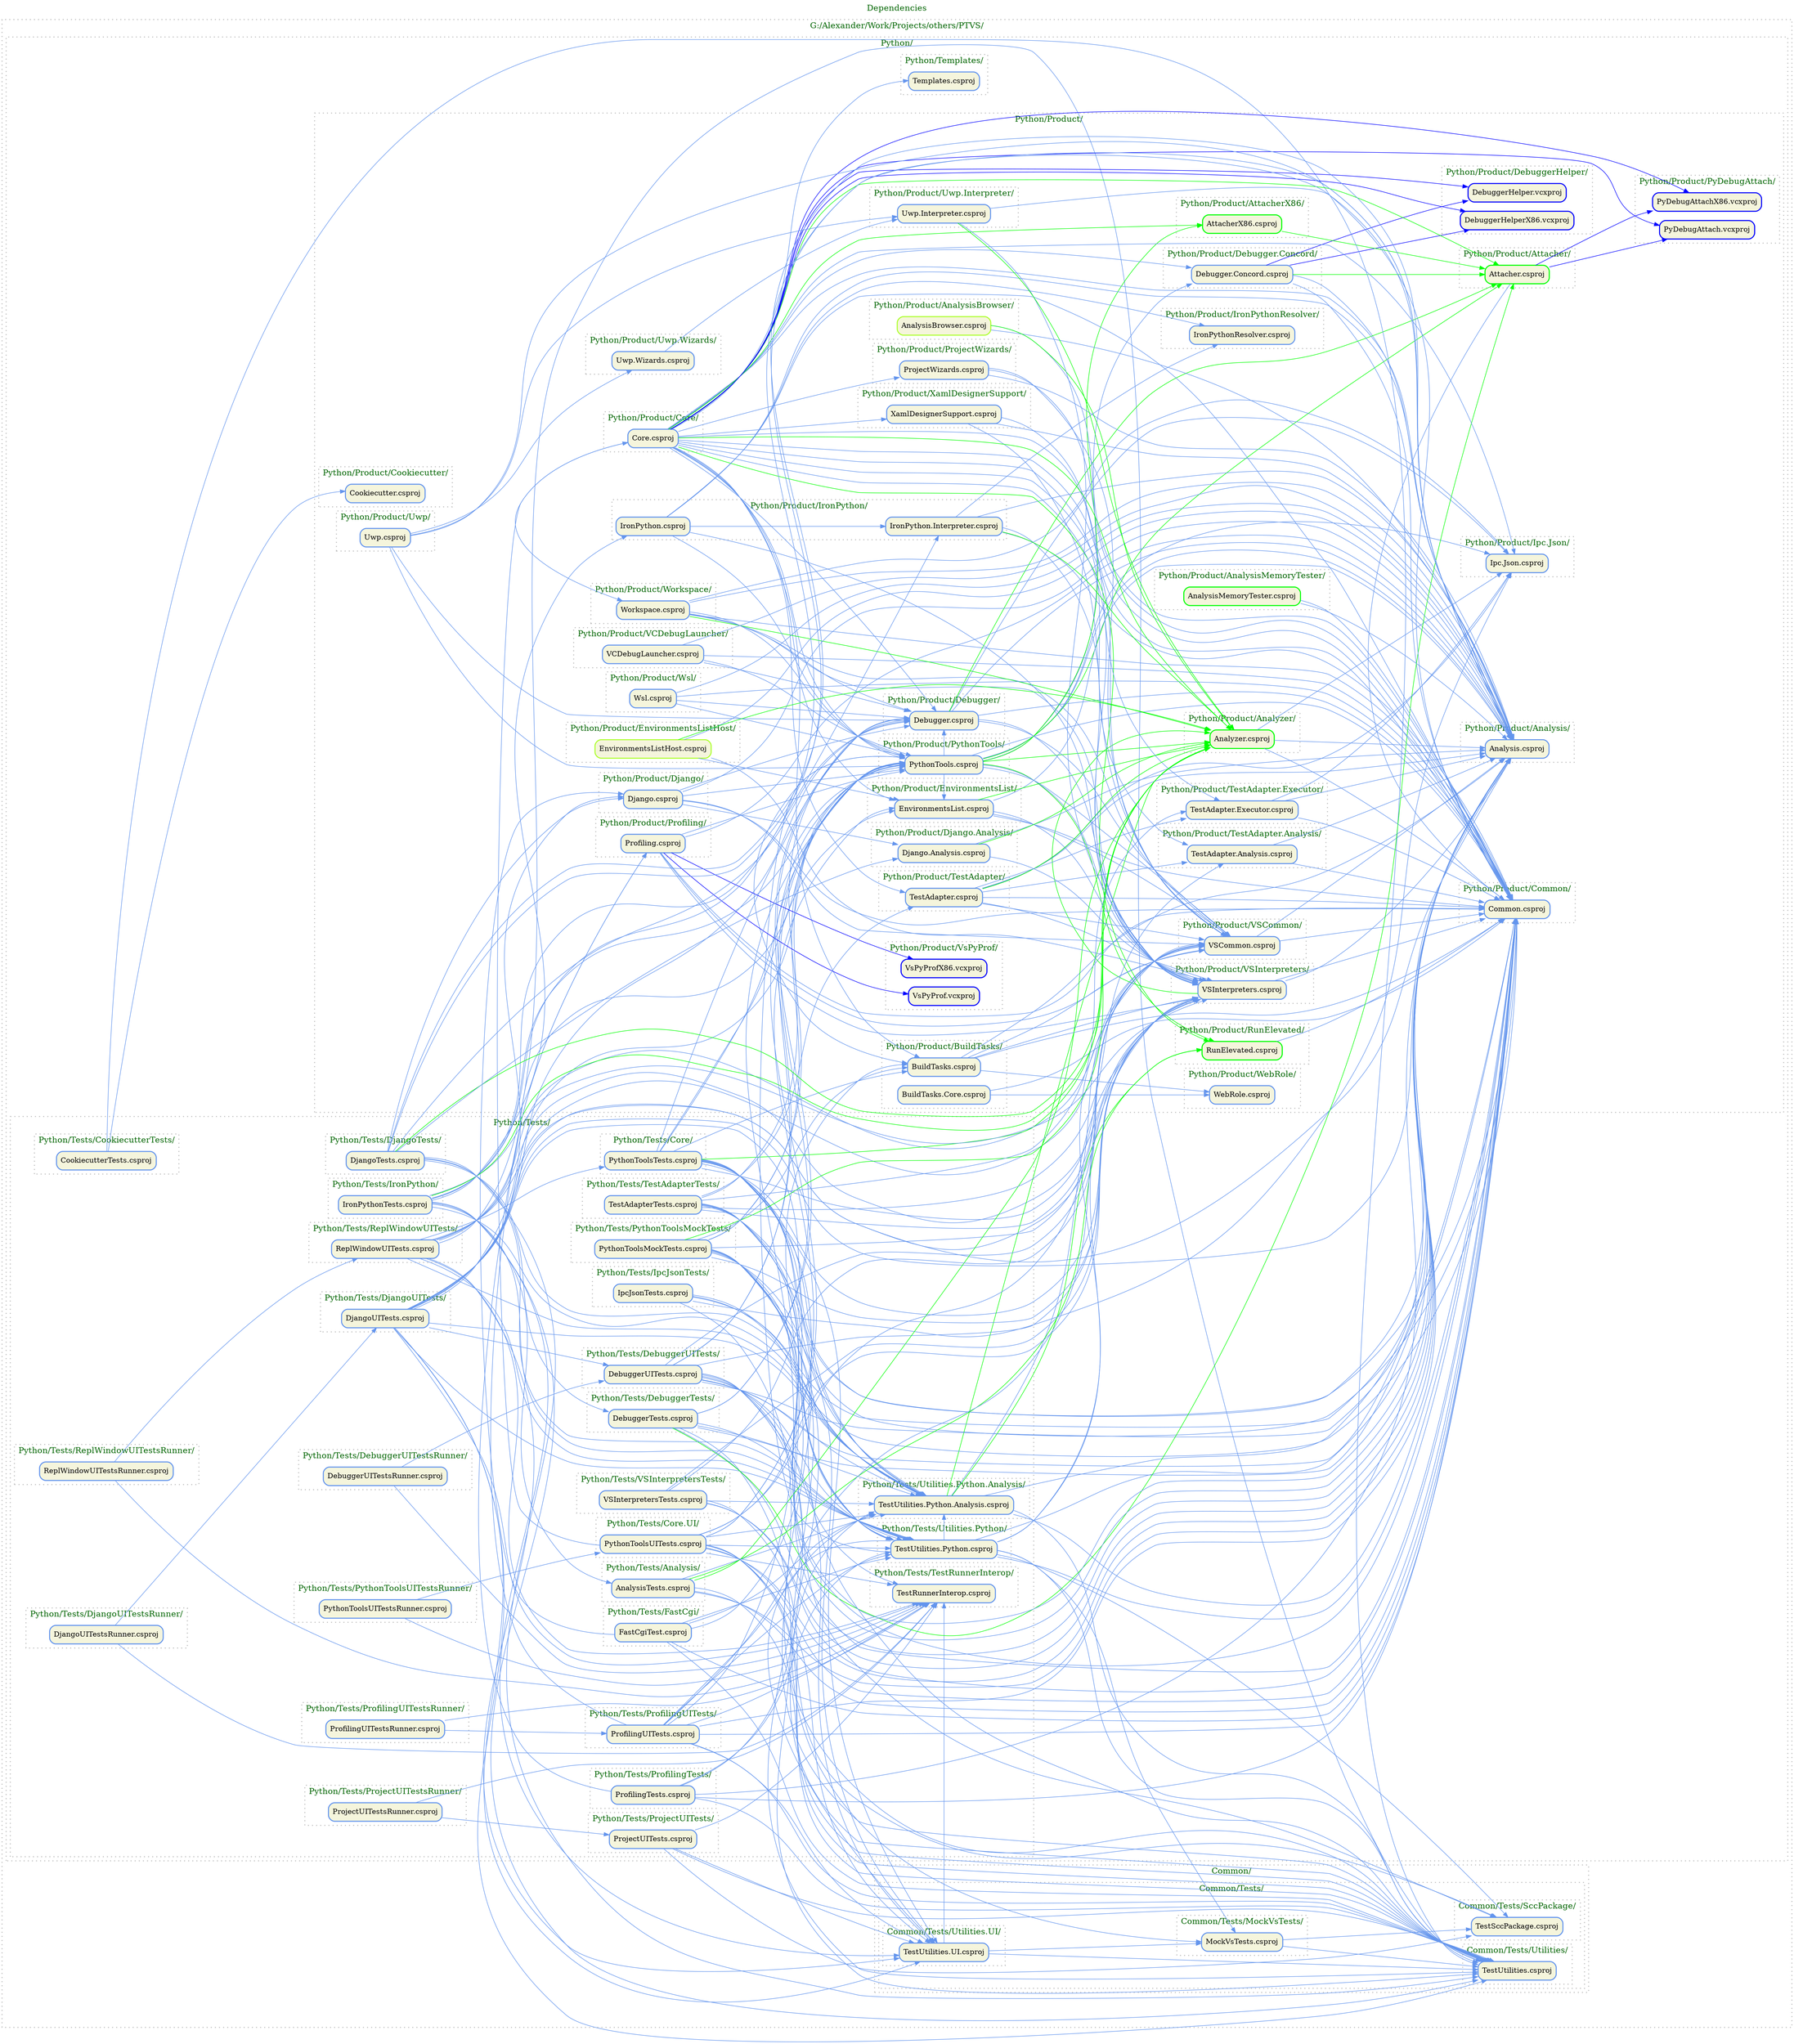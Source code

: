 // Dependencies for projects
digraph Dependencies {
	color=grey fontcolor=darkgreen fontsize=16 labelloc=t rankdir=LR style="dotted, bold"
	node [color=brown fillcolor=beige penwidth=2 shape=box style="filled, rounded"]
	edge [color=brown]
	label=Dependencies
	node1 -> node30 [color=cornflowerblue tooltip="RunElevated.csproj -> Common.csproj"]
	node2 -> node53 [color=cornflowerblue tooltip="ReplWindowUITests.csproj -> TestRunnerInterop.csproj"]
	node2 -> node32 [color=cornflowerblue tooltip="ReplWindowUITests.csproj -> VSInterpreters.csproj"]
	node2 -> node34 [color=cornflowerblue tooltip="ReplWindowUITests.csproj -> TestUtilities.UI.csproj"]
	node2 -> node3 [color=cornflowerblue tooltip="ReplWindowUITests.csproj -> PythonTools.csproj"]
	node2 -> node38 [color=cornflowerblue tooltip="ReplWindowUITests.csproj -> TestUtilities.csproj"]
	node2 -> node66 [color=cornflowerblue tooltip="ReplWindowUITests.csproj -> Analysis.csproj"]
	node2 -> node14 [color=cornflowerblue tooltip="ReplWindowUITests.csproj -> PythonToolsTests.csproj"]
	node2 -> node44 [color=cornflowerblue tooltip="ReplWindowUITests.csproj -> TestUtilities.Python.csproj"]
	node2 -> node72 [color=cornflowerblue tooltip="ReplWindowUITests.csproj -> VSCommon.csproj"]
	node2 -> node73 [color=cornflowerblue tooltip="ReplWindowUITests.csproj -> TestUtilities.Python.Analysis.csproj"]
	node3 -> node55 [color=cornflowerblue tooltip="PythonTools.csproj -> EnvironmentsList.csproj"]
	node3 -> node56 [color=cornflowerblue tooltip="PythonTools.csproj -> Ipc.Json.csproj"]
	node3 -> node30 [color=cornflowerblue tooltip="PythonTools.csproj -> Common.csproj"]
	node3 -> node1 [color=green tooltip="PythonTools.csproj -> RunElevated.csproj"]
	node3 -> node32 [color=cornflowerblue tooltip="PythonTools.csproj -> VSInterpreters.csproj"]
	node3 -> node65 [color=cornflowerblue tooltip="PythonTools.csproj -> Debugger.Concord.csproj"]
	node3 -> node66 [color=cornflowerblue tooltip="PythonTools.csproj -> Analysis.csproj"]
	node3 -> node67 [color=green tooltip="PythonTools.csproj -> Analyzer.csproj"]
	node3 -> node11 [color=cornflowerblue tooltip="PythonTools.csproj -> BuildTasks.csproj"]
	node3 -> node70 [color=cornflowerblue tooltip="PythonTools.csproj -> Debugger.csproj"]
	node3 -> node46 [color=green tooltip="PythonTools.csproj -> AttacherX86.csproj"]
	node3 -> node72 [color=cornflowerblue tooltip="PythonTools.csproj -> VSCommon.csproj"]
	node3 -> node75 [color=green tooltip="PythonTools.csproj -> Attacher.csproj"]
	node4 -> node66 [color=cornflowerblue tooltip="TestAdapter.Executor.csproj -> Analysis.csproj"]
	node4 -> node30 [color=cornflowerblue tooltip="TestAdapter.Executor.csproj -> Common.csproj"]
	node4 -> node56 [color=cornflowerblue tooltip="TestAdapter.Executor.csproj -> Ipc.Json.csproj"]
	node5 -> node45 [color=cornflowerblue tooltip="BuildTasks.Core.csproj -> WebRole.csproj"]
	node5 -> node30 [color=cornflowerblue tooltip="BuildTasks.Core.csproj -> Common.csproj"]
	node6 -> node66 [color=cornflowerblue tooltip="XamlDesignerSupport.csproj -> Analysis.csproj"]
	node6 -> node30 [color=cornflowerblue tooltip="XamlDesignerSupport.csproj -> Common.csproj"]
	node6 -> node72 [color=cornflowerblue tooltip="XamlDesignerSupport.csproj -> VSCommon.csproj"]
	node7 -> node51 [color=cornflowerblue tooltip="CookiecutterTests.csproj -> Cookiecutter.csproj"]
	node7 -> node38 [color=cornflowerblue tooltip="CookiecutterTests.csproj -> TestUtilities.csproj"]
	node8 -> node66 [color=cornflowerblue tooltip="ProjectWizards.csproj -> Analysis.csproj"]
	node8 -> node30 [color=cornflowerblue tooltip="ProjectWizards.csproj -> Common.csproj"]
	node8 -> node72 [color=cornflowerblue tooltip="ProjectWizards.csproj -> VSCommon.csproj"]
	node9 -> node56 [color=cornflowerblue tooltip="IpcJsonTests.csproj -> Ipc.Json.csproj"]
	node9 -> node30 [color=cornflowerblue tooltip="IpcJsonTests.csproj -> Common.csproj"]
	node9 -> node38 [color=cornflowerblue tooltip="IpcJsonTests.csproj -> TestUtilities.csproj"]
	node9 -> node66 [color=cornflowerblue tooltip="IpcJsonTests.csproj -> Analysis.csproj"]
	node9 -> node73 [color=cornflowerblue tooltip="IpcJsonTests.csproj -> TestUtilities.Python.Analysis.csproj"]
	node10 -> node70 [color=cornflowerblue tooltip="VCDebugLauncher.csproj -> Debugger.csproj"]
	node10 -> node66 [color=cornflowerblue tooltip="VCDebugLauncher.csproj -> Analysis.csproj"]
	node10 -> node30 [color=cornflowerblue tooltip="VCDebugLauncher.csproj -> Common.csproj"]
	node10 -> node3 [color=cornflowerblue tooltip="VCDebugLauncher.csproj -> PythonTools.csproj"]
	node11 -> node30 [color=cornflowerblue tooltip="BuildTasks.csproj -> Common.csproj"]
	node11 -> node32 [color=cornflowerblue tooltip="BuildTasks.csproj -> VSInterpreters.csproj"]
	node11 -> node66 [color=cornflowerblue tooltip="BuildTasks.csproj -> Analysis.csproj"]
	node11 -> node45 [color=cornflowerblue tooltip="BuildTasks.csproj -> WebRole.csproj"]
	node11 -> node72 [color=cornflowerblue tooltip="BuildTasks.csproj -> VSCommon.csproj"]
	node12 -> node62 [color=cornflowerblue tooltip="DjangoUITestsRunner.csproj -> DjangoUITests.csproj"]
	node12 -> node53 [color=cornflowerblue tooltip="DjangoUITestsRunner.csproj -> TestRunnerInterop.csproj"]
	node13 -> node30 [color=cornflowerblue tooltip="DebuggerUITests.csproj -> Common.csproj"]
	node13 -> node53 [color=cornflowerblue tooltip="DebuggerUITests.csproj -> TestRunnerInterop.csproj"]
	node13 -> node32 [color=cornflowerblue tooltip="DebuggerUITests.csproj -> VSInterpreters.csproj"]
	node13 -> node34 [color=cornflowerblue tooltip="DebuggerUITests.csproj -> TestUtilities.UI.csproj"]
	node13 -> node44 [color=cornflowerblue tooltip="DebuggerUITests.csproj -> TestUtilities.Python.csproj"]
	node13 -> node3 [color=cornflowerblue tooltip="DebuggerUITests.csproj -> PythonTools.csproj"]
	node13 -> node38 [color=cornflowerblue tooltip="DebuggerUITests.csproj -> TestUtilities.csproj"]
	node13 -> node66 [color=cornflowerblue tooltip="DebuggerUITests.csproj -> Analysis.csproj"]
	node13 -> node73 [color=cornflowerblue tooltip="DebuggerUITests.csproj -> TestUtilities.Python.Analysis.csproj"]
	node13 -> node70 [color=cornflowerblue tooltip="DebuggerUITests.csproj -> Debugger.csproj"]
	node13 -> node72 [color=cornflowerblue tooltip="DebuggerUITests.csproj -> VSCommon.csproj"]
	node13 -> node16 [color=cornflowerblue tooltip="DebuggerUITests.csproj -> TestSccPackage.csproj"]
	node14 -> node30 [color=cornflowerblue tooltip="PythonToolsTests.csproj -> Common.csproj"]
	node14 -> node55 [color=cornflowerblue tooltip="PythonToolsTests.csproj -> EnvironmentsList.csproj"]
	node14 -> node32 [color=cornflowerblue tooltip="PythonToolsTests.csproj -> VSInterpreters.csproj"]
	node14 -> node34 [color=cornflowerblue tooltip="PythonToolsTests.csproj -> TestUtilities.UI.csproj"]
	node14 -> node44 [color=cornflowerblue tooltip="PythonToolsTests.csproj -> TestUtilities.Python.csproj"]
	node14 -> node3 [color=cornflowerblue tooltip="PythonToolsTests.csproj -> PythonTools.csproj"]
	node14 -> node38 [color=cornflowerblue tooltip="PythonToolsTests.csproj -> TestUtilities.csproj"]
	node14 -> node66 [color=cornflowerblue tooltip="PythonToolsTests.csproj -> Analysis.csproj"]
	node14 -> node67 [color=green tooltip="PythonToolsTests.csproj -> Analyzer.csproj"]
	node14 -> node11 [color=cornflowerblue tooltip="PythonToolsTests.csproj -> BuildTasks.csproj"]
	node14 -> node70 [color=cornflowerblue tooltip="PythonToolsTests.csproj -> Debugger.csproj"]
	node14 -> node72 [color=cornflowerblue tooltip="PythonToolsTests.csproj -> VSCommon.csproj"]
	node14 -> node73 [color=cornflowerblue tooltip="PythonToolsTests.csproj -> TestUtilities.Python.Analysis.csproj"]
	node15 -> node53 [color=cornflowerblue tooltip="ProjectUITestsRunner.csproj -> TestRunnerInterop.csproj"]
	node15 -> node39 [color=cornflowerblue tooltip="ProjectUITestsRunner.csproj -> ProjectUITests.csproj"]
	node17 -> node30 [color=cornflowerblue tooltip="DebuggerTests.csproj -> Common.csproj"]
	node17 -> node44 [color=cornflowerblue tooltip="DebuggerTests.csproj -> TestUtilities.Python.csproj"]
	node17 -> node3 [color=cornflowerblue tooltip="DebuggerTests.csproj -> PythonTools.csproj"]
	node17 -> node38 [color=cornflowerblue tooltip="DebuggerTests.csproj -> TestUtilities.csproj"]
	node17 -> node66 [color=cornflowerblue tooltip="DebuggerTests.csproj -> Analysis.csproj"]
	node17 -> node70 [color=cornflowerblue tooltip="DebuggerTests.csproj -> Debugger.csproj"]
	node17 -> node73 [color=cornflowerblue tooltip="DebuggerTests.csproj -> TestUtilities.Python.Analysis.csproj"]
	node17 -> node75 [color=green tooltip="DebuggerTests.csproj -> Attacher.csproj"]
	node18 -> node66 [color=cornflowerblue tooltip="Django.Analysis.csproj -> Analysis.csproj"]
	node18 -> node67 [color=green tooltip="Django.Analysis.csproj -> Analyzer.csproj"]
	node18 -> node32 [color=cornflowerblue tooltip="Django.Analysis.csproj -> VSInterpreters.csproj"]
	node19 -> node30 [color=cornflowerblue tooltip="PythonToolsMockTests.csproj -> Common.csproj"]
	node19 -> node32 [color=cornflowerblue tooltip="PythonToolsMockTests.csproj -> VSInterpreters.csproj"]
	node19 -> node34 [color=cornflowerblue tooltip="PythonToolsMockTests.csproj -> TestUtilities.UI.csproj"]
	node19 -> node44 [color=cornflowerblue tooltip="PythonToolsMockTests.csproj -> TestUtilities.Python.csproj"]
	node19 -> node3 [color=cornflowerblue tooltip="PythonToolsMockTests.csproj -> PythonTools.csproj"]
	node19 -> node38 [color=cornflowerblue tooltip="PythonToolsMockTests.csproj -> TestUtilities.csproj"]
	node19 -> node66 [color=cornflowerblue tooltip="PythonToolsMockTests.csproj -> Analysis.csproj"]
	node19 -> node67 [color=green tooltip="PythonToolsMockTests.csproj -> Analyzer.csproj"]
	node19 -> node11 [color=cornflowerblue tooltip="PythonToolsMockTests.csproj -> BuildTasks.csproj"]
	node19 -> node69 [color=cornflowerblue tooltip="PythonToolsMockTests.csproj -> MockVsTests.csproj"]
	node19 -> node70 [color=cornflowerblue tooltip="PythonToolsMockTests.csproj -> Debugger.csproj"]
	node19 -> node72 [color=cornflowerblue tooltip="PythonToolsMockTests.csproj -> VSCommon.csproj"]
	node19 -> node73 [color=cornflowerblue tooltip="PythonToolsMockTests.csproj -> TestUtilities.Python.Analysis.csproj"]
	node72 -> node66 [color=cornflowerblue tooltip="VSCommon.csproj -> Analysis.csproj"]
	node72 -> node30 [color=cornflowerblue tooltip="VSCommon.csproj -> Common.csproj"]
	node20 -> node66 [color=cornflowerblue tooltip="AnalysisBrowser.csproj -> Analysis.csproj"]
	node20 -> node30 [color=cornflowerblue tooltip="AnalysisBrowser.csproj -> Common.csproj"]
	node20 -> node67 [color=green tooltip="AnalysisBrowser.csproj -> Analyzer.csproj"]
	node21 -> node1 [color=green tooltip="Core.csproj -> RunElevated.csproj"]
	node21 -> node3 [color=cornflowerblue tooltip="Core.csproj -> PythonTools.csproj"]
	node21 -> node4 [color=cornflowerblue tooltip="Core.csproj -> TestAdapter.Executor.csproj"]
	node21 -> node6 [color=cornflowerblue tooltip="Core.csproj -> XamlDesignerSupport.csproj"]
	node21 -> node8 [color=cornflowerblue tooltip="Core.csproj -> ProjectWizards.csproj"]
	node21 -> node11 [color=cornflowerblue tooltip="Core.csproj -> BuildTasks.csproj"]
	node21 -> node23 [color=blue tooltip="Core.csproj -> PyDebugAttach.vcxproj"]
	node21 -> node30 [color=cornflowerblue tooltip="Core.csproj -> Common.csproj"]
	node21 -> node33 [color=blue tooltip="Core.csproj -> DebuggerHelper.vcxproj"]
	node21 -> node32 [color=cornflowerblue tooltip="Core.csproj -> VSInterpreters.csproj"]
	node21 -> node35 [color=cornflowerblue tooltip="Core.csproj -> TestAdapter.Analysis.csproj"]
	node21 -> node36 [color=blue tooltip="Core.csproj -> PyDebugAttachX86.vcxproj"]
	node21 -> node43 [color=cornflowerblue tooltip="Core.csproj -> TestAdapter.csproj"]
	node21 -> node46 [color=green tooltip="Core.csproj -> AttacherX86.csproj"]
	node21 -> node55 [color=cornflowerblue tooltip="Core.csproj -> EnvironmentsList.csproj"]
	node21 -> node56 [color=cornflowerblue tooltip="Core.csproj -> Ipc.Json.csproj"]
	node21 -> node57 [color=cornflowerblue tooltip="Core.csproj -> Workspace.csproj"]
	node21 -> node64 [color=cornflowerblue tooltip="Core.csproj -> Templates.csproj"]
	node21 -> node65 [color=cornflowerblue tooltip="Core.csproj -> Debugger.Concord.csproj"]
	node21 -> node66 [color=cornflowerblue tooltip="Core.csproj -> Analysis.csproj"]
	node21 -> node67 [color=green tooltip="Core.csproj -> Analyzer.csproj"]
	node21 -> node70 [color=cornflowerblue tooltip="Core.csproj -> Debugger.csproj"]
	node21 -> node71 [color=blue tooltip="Core.csproj -> DebuggerHelperX86.vcxproj"]
	node21 -> node72 [color=cornflowerblue tooltip="Core.csproj -> VSCommon.csproj"]
	node21 -> node75 [color=green tooltip="Core.csproj -> Attacher.csproj"]
	node22 -> node30 [color=cornflowerblue tooltip="ProfilingTests.csproj -> Common.csproj"]
	node22 -> node38 [color=cornflowerblue tooltip="ProfilingTests.csproj -> TestUtilities.csproj"]
	node22 -> node66 [color=cornflowerblue tooltip="ProfilingTests.csproj -> Analysis.csproj"]
	node22 -> node27 [color=cornflowerblue tooltip="ProfilingTests.csproj -> Profiling.csproj"]
	node22 -> node44 [color=cornflowerblue tooltip="ProfilingTests.csproj -> TestUtilities.Python.csproj"]
	node22 -> node73 [color=cornflowerblue tooltip="ProfilingTests.csproj -> TestUtilities.Python.Analysis.csproj"]
	node25 -> node52 [color=cornflowerblue tooltip="FastCgiTest.csproj -> Django.csproj"]
	node25 -> node30 [color=cornflowerblue tooltip="FastCgiTest.csproj -> Common.csproj"]
	node25 -> node38 [color=cornflowerblue tooltip="FastCgiTest.csproj -> TestUtilities.csproj"]
	node25 -> node11 [color=cornflowerblue tooltip="FastCgiTest.csproj -> BuildTasks.csproj"]
	node25 -> node44 [color=cornflowerblue tooltip="FastCgiTest.csproj -> TestUtilities.Python.csproj"]
	node25 -> node73 [color=cornflowerblue tooltip="FastCgiTest.csproj -> TestUtilities.Python.Analysis.csproj"]
	node26 -> node30 [color=cornflowerblue tooltip="IronPython.Interpreter.csproj -> Common.csproj"]
	node26 -> node32 [color=cornflowerblue tooltip="IronPython.Interpreter.csproj -> VSInterpreters.csproj"]
	node26 -> node66 [color=cornflowerblue tooltip="IronPython.Interpreter.csproj -> Analysis.csproj"]
	node26 -> node67 [color=green tooltip="IronPython.Interpreter.csproj -> Analyzer.csproj"]
	node26 -> node48 [color=cornflowerblue tooltip="IronPython.Interpreter.csproj -> IronPythonResolver.csproj"]
	node27 -> node30 [color=cornflowerblue tooltip="Profiling.csproj -> Common.csproj"]
	node27 -> node32 [color=cornflowerblue tooltip="Profiling.csproj -> VSInterpreters.csproj"]
	node27 -> node24 [color=blue tooltip="Profiling.csproj -> VsPyProfX86.vcxproj"]
	node27 -> node3 [color=cornflowerblue tooltip="Profiling.csproj -> PythonTools.csproj"]
	node27 -> node66 [color=cornflowerblue tooltip="Profiling.csproj -> Analysis.csproj"]
	node27 -> node72 [color=cornflowerblue tooltip="Profiling.csproj -> VSCommon.csproj"]
	node27 -> node49 [color=blue tooltip="Profiling.csproj -> VsPyProf.vcxproj"]
	node28 -> node70 [color=cornflowerblue tooltip="Wsl.csproj -> Debugger.csproj"]
	node28 -> node66 [color=cornflowerblue tooltip="Wsl.csproj -> Analysis.csproj"]
	node28 -> node30 [color=cornflowerblue tooltip="Wsl.csproj -> Common.csproj"]
	node28 -> node3 [color=cornflowerblue tooltip="Wsl.csproj -> PythonTools.csproj"]
	node29 -> node32 [color=cornflowerblue tooltip="IronPythonTests.csproj -> VSInterpreters.csproj"]
	node29 -> node60 [color=cornflowerblue tooltip="IronPythonTests.csproj -> AnalysisTests.csproj"]
	node29 -> node61 [color=cornflowerblue tooltip="IronPythonTests.csproj -> IronPython.csproj"]
	node29 -> node34 [color=cornflowerblue tooltip="IronPythonTests.csproj -> TestUtilities.UI.csproj"]
	node29 -> node3 [color=cornflowerblue tooltip="IronPythonTests.csproj -> PythonTools.csproj"]
	node29 -> node38 [color=cornflowerblue tooltip="IronPythonTests.csproj -> TestUtilities.csproj"]
	node29 -> node66 [color=cornflowerblue tooltip="IronPythonTests.csproj -> Analysis.csproj"]
	node29 -> node67 [color=green tooltip="IronPythonTests.csproj -> Analyzer.csproj"]
	node29 -> node26 [color=cornflowerblue tooltip="IronPythonTests.csproj -> IronPython.Interpreter.csproj"]
	node29 -> node44 [color=cornflowerblue tooltip="IronPythonTests.csproj -> TestUtilities.Python.csproj"]
	node29 -> node73 [color=cornflowerblue tooltip="IronPythonTests.csproj -> TestUtilities.Python.Analysis.csproj"]
	node31 -> node37 [color=cornflowerblue tooltip="Uwp.csproj -> Uwp.Interpreter.csproj"]
	node31 -> node3 [color=cornflowerblue tooltip="Uwp.csproj -> PythonTools.csproj"]
	node31 -> node66 [color=cornflowerblue tooltip="Uwp.csproj -> Analysis.csproj"]
	node31 -> node70 [color=cornflowerblue tooltip="Uwp.csproj -> Debugger.csproj"]
	node31 -> node47 [color=cornflowerblue tooltip="Uwp.csproj -> Uwp.Wizards.csproj"]
	node32 -> node66 [color=cornflowerblue tooltip="VSInterpreters.csproj -> Analysis.csproj"]
	node32 -> node30 [color=cornflowerblue tooltip="VSInterpreters.csproj -> Common.csproj"]
	node32 -> node67 [color=green tooltip="VSInterpreters.csproj -> Analyzer.csproj"]
	node34 -> node53 [color=cornflowerblue tooltip="TestUtilities.UI.csproj -> TestRunnerInterop.csproj"]
	node34 -> node38 [color=cornflowerblue tooltip="TestUtilities.UI.csproj -> TestUtilities.csproj"]
	node34 -> node69 [color=cornflowerblue tooltip="TestUtilities.UI.csproj -> MockVsTests.csproj"]
	node35 -> node66 [color=cornflowerblue tooltip="TestAdapter.Analysis.csproj -> Analysis.csproj"]
	node35 -> node30 [color=cornflowerblue tooltip="TestAdapter.Analysis.csproj -> Common.csproj"]
	node37 -> node66 [color=cornflowerblue tooltip="Uwp.Interpreter.csproj -> Analysis.csproj"]
	node37 -> node67 [color=green tooltip="Uwp.Interpreter.csproj -> Analyzer.csproj"]
	node37 -> node32 [color=cornflowerblue tooltip="Uwp.Interpreter.csproj -> VSInterpreters.csproj"]
	node39 -> node34 [color=cornflowerblue tooltip="ProjectUITests.csproj -> TestUtilities.UI.csproj"]
	node39 -> node53 [color=cornflowerblue tooltip="ProjectUITests.csproj -> TestRunnerInterop.csproj"]
	node39 -> node16 [color=cornflowerblue tooltip="ProjectUITests.csproj -> TestSccPackage.csproj"]
	node39 -> node38 [color=cornflowerblue tooltip="ProjectUITests.csproj -> TestUtilities.csproj"]
	node40 -> node30 [color=cornflowerblue tooltip="TestAdapterTests.csproj -> Common.csproj"]
	node40 -> node35 [color=cornflowerblue tooltip="TestAdapterTests.csproj -> TestAdapter.Analysis.csproj"]
	node40 -> node3 [color=cornflowerblue tooltip="TestAdapterTests.csproj -> PythonTools.csproj"]
	node40 -> node4 [color=cornflowerblue tooltip="TestAdapterTests.csproj -> TestAdapter.Executor.csproj"]
	node40 -> node38 [color=cornflowerblue tooltip="TestAdapterTests.csproj -> TestUtilities.csproj"]
	node40 -> node66 [color=cornflowerblue tooltip="TestAdapterTests.csproj -> Analysis.csproj"]
	node40 -> node43 [color=cornflowerblue tooltip="TestAdapterTests.csproj -> TestAdapter.csproj"]
	node40 -> node44 [color=cornflowerblue tooltip="TestAdapterTests.csproj -> TestUtilities.Python.csproj"]
	node40 -> node72 [color=cornflowerblue tooltip="TestAdapterTests.csproj -> VSCommon.csproj"]
	node40 -> node73 [color=cornflowerblue tooltip="TestAdapterTests.csproj -> TestUtilities.Python.Analysis.csproj"]
	node41 -> node0 [color=cornflowerblue tooltip="ProfilingUITestsRunner.csproj -> ProfilingUITests.csproj"]
	node41 -> node53 [color=cornflowerblue tooltip="ProfilingUITestsRunner.csproj -> TestRunnerInterop.csproj"]
	node42 -> node53 [color=cornflowerblue tooltip="DebuggerUITestsRunner.csproj -> TestRunnerInterop.csproj"]
	node42 -> node13 [color=cornflowerblue tooltip="DebuggerUITestsRunner.csproj -> DebuggerUITests.csproj"]
	node43 -> node30 [color=cornflowerblue tooltip="TestAdapter.csproj -> Common.csproj"]
	node43 -> node56 [color=cornflowerblue tooltip="TestAdapter.csproj -> Ipc.Json.csproj"]
	node43 -> node32 [color=cornflowerblue tooltip="TestAdapter.csproj -> VSInterpreters.csproj"]
	node43 -> node35 [color=cornflowerblue tooltip="TestAdapter.csproj -> TestAdapter.Analysis.csproj"]
	node43 -> node4 [color=cornflowerblue tooltip="TestAdapter.csproj -> TestAdapter.Executor.csproj"]
	node43 -> node66 [color=cornflowerblue tooltip="TestAdapter.csproj -> Analysis.csproj"]
	node43 -> node67 [color=green tooltip="TestAdapter.csproj -> Analyzer.csproj"]
	node43 -> node72 [color=cornflowerblue tooltip="TestAdapter.csproj -> VSCommon.csproj"]
	node44 -> node30 [color=cornflowerblue tooltip="TestUtilities.Python.csproj -> Common.csproj"]
	node44 -> node32 [color=cornflowerblue tooltip="TestUtilities.Python.csproj -> VSInterpreters.csproj"]
	node44 -> node34 [color=cornflowerblue tooltip="TestUtilities.Python.csproj -> TestUtilities.UI.csproj"]
	node44 -> node3 [color=cornflowerblue tooltip="TestUtilities.Python.csproj -> PythonTools.csproj"]
	node44 -> node38 [color=cornflowerblue tooltip="TestUtilities.Python.csproj -> TestUtilities.csproj"]
	node44 -> node66 [color=cornflowerblue tooltip="TestUtilities.Python.csproj -> Analysis.csproj"]
	node44 -> node69 [color=cornflowerblue tooltip="TestUtilities.Python.csproj -> MockVsTests.csproj"]
	node44 -> node73 [color=cornflowerblue tooltip="TestUtilities.Python.csproj -> TestUtilities.Python.Analysis.csproj"]
	node44 -> node72 [color=cornflowerblue tooltip="TestUtilities.Python.csproj -> VSCommon.csproj"]
	node44 -> node16 [color=cornflowerblue tooltip="TestUtilities.Python.csproj -> TestSccPackage.csproj"]
	node46 -> node75 [color=green tooltip="AttacherX86.csproj -> Attacher.csproj"]
	node47 -> node37 [color=cornflowerblue tooltip="Uwp.Wizards.csproj -> Uwp.Interpreter.csproj"]
	node52 -> node18 [color=cornflowerblue tooltip="Django.csproj -> Django.Analysis.csproj"]
	node52 -> node30 [color=cornflowerblue tooltip="Django.csproj -> Common.csproj"]
	node52 -> node3 [color=cornflowerblue tooltip="Django.csproj -> PythonTools.csproj"]
	node52 -> node66 [color=cornflowerblue tooltip="Django.csproj -> Analysis.csproj"]
	node52 -> node70 [color=cornflowerblue tooltip="Django.csproj -> Debugger.csproj"]
	node52 -> node72 [color=cornflowerblue tooltip="Django.csproj -> VSCommon.csproj"]
	node54 -> node30 [color=cornflowerblue tooltip="PythonToolsUITests.csproj -> Common.csproj"]
	node54 -> node53 [color=cornflowerblue tooltip="PythonToolsUITests.csproj -> TestRunnerInterop.csproj"]
	node54 -> node55 [color=cornflowerblue tooltip="PythonToolsUITests.csproj -> EnvironmentsList.csproj"]
	node54 -> node32 [color=cornflowerblue tooltip="PythonToolsUITests.csproj -> VSInterpreters.csproj"]
	node54 -> node21 [color=cornflowerblue tooltip="PythonToolsUITests.csproj -> Core.csproj"]
	node54 -> node34 [color=cornflowerblue tooltip="PythonToolsUITests.csproj -> TestUtilities.UI.csproj"]
	node54 -> node44 [color=cornflowerblue tooltip="PythonToolsUITests.csproj -> TestUtilities.Python.csproj"]
	node54 -> node3 [color=cornflowerblue tooltip="PythonToolsUITests.csproj -> PythonTools.csproj"]
	node54 -> node38 [color=cornflowerblue tooltip="PythonToolsUITests.csproj -> TestUtilities.csproj"]
	node54 -> node66 [color=cornflowerblue tooltip="PythonToolsUITests.csproj -> Analysis.csproj"]
	node54 -> node73 [color=cornflowerblue tooltip="PythonToolsUITests.csproj -> TestUtilities.Python.Analysis.csproj"]
	node54 -> node72 [color=cornflowerblue tooltip="PythonToolsUITests.csproj -> VSCommon.csproj"]
	node54 -> node16 [color=cornflowerblue tooltip="PythonToolsUITests.csproj -> TestSccPackage.csproj"]
	node55 -> node30 [color=cornflowerblue tooltip="EnvironmentsList.csproj -> Common.csproj"]
	node55 -> node32 [color=cornflowerblue tooltip="EnvironmentsList.csproj -> VSInterpreters.csproj"]
	node55 -> node66 [color=cornflowerblue tooltip="EnvironmentsList.csproj -> Analysis.csproj"]
	node55 -> node67 [color=green tooltip="EnvironmentsList.csproj -> Analyzer.csproj"]
	node55 -> node72 [color=cornflowerblue tooltip="EnvironmentsList.csproj -> VSCommon.csproj"]
	node57 -> node30 [color=cornflowerblue tooltip="Workspace.csproj -> Common.csproj"]
	node57 -> node56 [color=cornflowerblue tooltip="Workspace.csproj -> Ipc.Json.csproj"]
	node57 -> node32 [color=cornflowerblue tooltip="Workspace.csproj -> VSInterpreters.csproj"]
	node57 -> node3 [color=cornflowerblue tooltip="Workspace.csproj -> PythonTools.csproj"]
	node57 -> node66 [color=cornflowerblue tooltip="Workspace.csproj -> Analysis.csproj"]
	node57 -> node67 [color=green tooltip="Workspace.csproj -> Analyzer.csproj"]
	node57 -> node70 [color=cornflowerblue tooltip="Workspace.csproj -> Debugger.csproj"]
	node57 -> node72 [color=cornflowerblue tooltip="Workspace.csproj -> VSCommon.csproj"]
	node58 -> node54 [color=cornflowerblue tooltip="PythonToolsUITestsRunner.csproj -> PythonToolsUITests.csproj"]
	node58 -> node53 [color=cornflowerblue tooltip="PythonToolsUITestsRunner.csproj -> TestRunnerInterop.csproj"]
	node59 -> node18 [color=cornflowerblue tooltip="DjangoTests.csproj -> Django.Analysis.csproj"]
	node59 -> node52 [color=cornflowerblue tooltip="DjangoTests.csproj -> Django.csproj"]
	node59 -> node30 [color=cornflowerblue tooltip="DjangoTests.csproj -> Common.csproj"]
	node59 -> node44 [color=cornflowerblue tooltip="DjangoTests.csproj -> TestUtilities.Python.csproj"]
	node59 -> node38 [color=cornflowerblue tooltip="DjangoTests.csproj -> TestUtilities.csproj"]
	node59 -> node66 [color=cornflowerblue tooltip="DjangoTests.csproj -> Analysis.csproj"]
	node59 -> node67 [color=green tooltip="DjangoTests.csproj -> Analyzer.csproj"]
	node59 -> node70 [color=cornflowerblue tooltip="DjangoTests.csproj -> Debugger.csproj"]
	node59 -> node73 [color=cornflowerblue tooltip="DjangoTests.csproj -> TestUtilities.Python.Analysis.csproj"]
	node59 -> node17 [color=cornflowerblue tooltip="DjangoTests.csproj -> DebuggerTests.csproj"]
	node60 -> node30 [color=cornflowerblue tooltip="AnalysisTests.csproj -> Common.csproj"]
	node60 -> node1 [color=green tooltip="AnalysisTests.csproj -> RunElevated.csproj"]
	node60 -> node38 [color=cornflowerblue tooltip="AnalysisTests.csproj -> TestUtilities.csproj"]
	node60 -> node66 [color=cornflowerblue tooltip="AnalysisTests.csproj -> Analysis.csproj"]
	node60 -> node67 [color=green tooltip="AnalysisTests.csproj -> Analyzer.csproj"]
	node60 -> node73 [color=cornflowerblue tooltip="AnalysisTests.csproj -> TestUtilities.Python.Analysis.csproj"]
	node61 -> node30 [color=cornflowerblue tooltip="IronPython.csproj -> Common.csproj"]
	node61 -> node32 [color=cornflowerblue tooltip="IronPython.csproj -> VSInterpreters.csproj"]
	node61 -> node3 [color=cornflowerblue tooltip="IronPython.csproj -> PythonTools.csproj"]
	node61 -> node66 [color=cornflowerblue tooltip="IronPython.csproj -> Analysis.csproj"]
	node61 -> node26 [color=cornflowerblue tooltip="IronPython.csproj -> IronPython.Interpreter.csproj"]
	node61 -> node48 [color=cornflowerblue tooltip="IronPython.csproj -> IronPythonResolver.csproj"]
	node62 -> node52 [color=cornflowerblue tooltip="DjangoUITests.csproj -> Django.csproj"]
	node62 -> node30 [color=cornflowerblue tooltip="DjangoUITests.csproj -> Common.csproj"]
	node62 -> node53 [color=cornflowerblue tooltip="DjangoUITests.csproj -> TestRunnerInterop.csproj"]
	node62 -> node32 [color=cornflowerblue tooltip="DjangoUITests.csproj -> VSInterpreters.csproj"]
	node62 -> node34 [color=cornflowerblue tooltip="DjangoUITests.csproj -> TestUtilities.UI.csproj"]
	node62 -> node44 [color=cornflowerblue tooltip="DjangoUITests.csproj -> TestUtilities.Python.csproj"]
	node62 -> node3 [color=cornflowerblue tooltip="DjangoUITests.csproj -> PythonTools.csproj"]
	node62 -> node38 [color=cornflowerblue tooltip="DjangoUITests.csproj -> TestUtilities.csproj"]
	node62 -> node66 [color=cornflowerblue tooltip="DjangoUITests.csproj -> Analysis.csproj"]
	node62 -> node13 [color=cornflowerblue tooltip="DjangoUITests.csproj -> DebuggerUITests.csproj"]
	node62 -> node70 [color=cornflowerblue tooltip="DjangoUITests.csproj -> Debugger.csproj"]
	node62 -> node72 [color=cornflowerblue tooltip="DjangoUITests.csproj -> VSCommon.csproj"]
	node62 -> node73 [color=cornflowerblue tooltip="DjangoUITests.csproj -> TestUtilities.Python.Analysis.csproj"]
	node63 -> node66 [color=cornflowerblue tooltip="AnalysisMemoryTester.csproj -> Analysis.csproj"]
	node63 -> node30 [color=cornflowerblue tooltip="AnalysisMemoryTester.csproj -> Common.csproj"]
	node65 -> node30 [color=cornflowerblue tooltip="Debugger.Concord.csproj -> Common.csproj"]
	node65 -> node33 [color=blue tooltip="Debugger.Concord.csproj -> DebuggerHelper.vcxproj"]
	node65 -> node66 [color=cornflowerblue tooltip="Debugger.Concord.csproj -> Analysis.csproj"]
	node65 -> node71 [color=blue tooltip="Debugger.Concord.csproj -> DebuggerHelperX86.vcxproj"]
	node65 -> node75 [color=green tooltip="Debugger.Concord.csproj -> Attacher.csproj"]
	node73 -> node30 [color=cornflowerblue tooltip="TestUtilities.Python.Analysis.csproj -> Common.csproj"]
	node73 -> node1 [color=green tooltip="TestUtilities.Python.Analysis.csproj -> RunElevated.csproj"]
	node73 -> node32 [color=cornflowerblue tooltip="TestUtilities.Python.Analysis.csproj -> VSInterpreters.csproj"]
	node73 -> node38 [color=cornflowerblue tooltip="TestUtilities.Python.Analysis.csproj -> TestUtilities.csproj"]
	node73 -> node66 [color=cornflowerblue tooltip="TestUtilities.Python.Analysis.csproj -> Analysis.csproj"]
	node73 -> node67 [color=green tooltip="TestUtilities.Python.Analysis.csproj -> Analyzer.csproj"]
	node67 -> node66 [color=cornflowerblue tooltip="Analyzer.csproj -> Analysis.csproj"]
	node67 -> node30 [color=cornflowerblue tooltip="Analyzer.csproj -> Common.csproj"]
	node67 -> node56 [color=cornflowerblue tooltip="Analyzer.csproj -> Ipc.Json.csproj"]
	node74 -> node2 [color=cornflowerblue tooltip="ReplWindowUITestsRunner.csproj -> ReplWindowUITests.csproj"]
	node74 -> node53 [color=cornflowerblue tooltip="ReplWindowUITestsRunner.csproj -> TestRunnerInterop.csproj"]
	node69 -> node16 [color=cornflowerblue tooltip="MockVsTests.csproj -> TestSccPackage.csproj"]
	node69 -> node38 [color=cornflowerblue tooltip="MockVsTests.csproj -> TestUtilities.csproj"]
	node0 -> node30 [color=cornflowerblue tooltip="ProfilingUITests.csproj -> Common.csproj"]
	node0 -> node53 [color=cornflowerblue tooltip="ProfilingUITests.csproj -> TestRunnerInterop.csproj"]
	node0 -> node32 [color=cornflowerblue tooltip="ProfilingUITests.csproj -> VSInterpreters.csproj"]
	node0 -> node34 [color=cornflowerblue tooltip="ProfilingUITests.csproj -> TestUtilities.UI.csproj"]
	node0 -> node3 [color=cornflowerblue tooltip="ProfilingUITests.csproj -> PythonTools.csproj"]
	node0 -> node38 [color=cornflowerblue tooltip="ProfilingUITests.csproj -> TestUtilities.csproj"]
	node0 -> node66 [color=cornflowerblue tooltip="ProfilingUITests.csproj -> Analysis.csproj"]
	node0 -> node27 [color=cornflowerblue tooltip="ProfilingUITests.csproj -> Profiling.csproj"]
	node0 -> node44 [color=cornflowerblue tooltip="ProfilingUITests.csproj -> TestUtilities.Python.csproj"]
	node0 -> node73 [color=cornflowerblue tooltip="ProfilingUITests.csproj -> TestUtilities.Python.Analysis.csproj"]
	node68 -> node66 [color=cornflowerblue tooltip="EnvironmentsListHost.csproj -> Analysis.csproj"]
	node68 -> node55 [color=cornflowerblue tooltip="EnvironmentsListHost.csproj -> EnvironmentsList.csproj"]
	node68 -> node67 [color=green tooltip="EnvironmentsListHost.csproj -> Analyzer.csproj"]
	node68 -> node32 [color=cornflowerblue tooltip="EnvironmentsListHost.csproj -> VSInterpreters.csproj"]
	node70 -> node30 [color=cornflowerblue tooltip="Debugger.csproj -> Common.csproj"]
	node70 -> node56 [color=cornflowerblue tooltip="Debugger.csproj -> Ipc.Json.csproj"]
	node70 -> node32 [color=cornflowerblue tooltip="Debugger.csproj -> VSInterpreters.csproj"]
	node70 -> node66 [color=cornflowerblue tooltip="Debugger.csproj -> Analysis.csproj"]
	node70 -> node72 [color=cornflowerblue tooltip="Debugger.csproj -> VSCommon.csproj"]
	node70 -> node75 [color=green tooltip="Debugger.csproj -> Attacher.csproj"]
	node50 -> node30 [color=cornflowerblue tooltip="VSInterpretersTests.csproj -> Common.csproj"]
	node50 -> node32 [color=cornflowerblue tooltip="VSInterpretersTests.csproj -> VSInterpreters.csproj"]
	node50 -> node38 [color=cornflowerblue tooltip="VSInterpretersTests.csproj -> TestUtilities.csproj"]
	node50 -> node66 [color=cornflowerblue tooltip="VSInterpretersTests.csproj -> Analysis.csproj"]
	node50 -> node72 [color=cornflowerblue tooltip="VSInterpretersTests.csproj -> VSCommon.csproj"]
	node50 -> node73 [color=cornflowerblue tooltip="VSInterpretersTests.csproj -> TestUtilities.Python.Analysis.csproj"]
	node75 -> node23 [color=blue tooltip="Attacher.csproj -> PyDebugAttach.vcxproj"]
	node75 -> node30 [color=cornflowerblue tooltip="Attacher.csproj -> Common.csproj"]
	node75 -> node36 [color=blue tooltip="Attacher.csproj -> PyDebugAttachX86.vcxproj"]
	subgraph cluster_G__Alexander_Work_Projects_others_PTVS {
		label="G:/Alexander/Work/Projects/others/PTVS/"
		subgraph cluster_G__Alexander_Work_Projects_others_PTVS_Common {
			label="Common/"
			subgraph cluster_G__Alexander_Work_Projects_others_PTVS_Common_Tests {
				label="Common/Tests/"
				subgraph cluster_G__Alexander_Work_Projects_others_PTVS_Common_Tests_MockVsTests {
					label="Common/Tests/MockVsTests/"
					node69 [label="MockVsTests.csproj" color=cornflowerblue tooltip="G:\Alexander\Work\Projects\others\PTVS\Common\Tests\MockVsTests\MockVsTests.csproj"]
				}
				subgraph cluster_G__Alexander_Work_Projects_others_PTVS_Common_Tests_SccPackage {
					label="Common/Tests/SccPackage/"
					node16 [label="TestSccPackage.csproj" color=cornflowerblue tooltip="G:\Alexander\Work\Projects\others\PTVS\Common\Tests\SccPackage\TestSccPackage.csproj"]
				}
				subgraph cluster_G__Alexander_Work_Projects_others_PTVS_Common_Tests_Utilities_UI {
					label="Common/Tests/Utilities.UI/"
					node34 [label="TestUtilities.UI.csproj" color=cornflowerblue tooltip="G:\Alexander\Work\Projects\others\PTVS\Common\Tests\Utilities.UI\TestUtilities.UI.csproj"]
				}
				subgraph cluster_G__Alexander_Work_Projects_others_PTVS_Common_Tests_Utilities {
					label="Common/Tests/Utilities/"
					node38 [label="TestUtilities.csproj" color=cornflowerblue tooltip="G:\Alexander\Work\Projects\others\PTVS\Common\Tests\Utilities\TestUtilities.csproj"]
				}
			}
		}
		subgraph cluster_G__Alexander_Work_Projects_others_PTVS_Python {
			label="Python/"
			subgraph cluster_G__Alexander_Work_Projects_others_PTVS_Python_Product {
				label="Python/Product/"
				subgraph cluster_G__Alexander_Work_Projects_others_PTVS_Python_Product_Analysis {
					label="Python/Product/Analysis/"
					node66 [label="Analysis.csproj" color=cornflowerblue tooltip="G:\Alexander\Work\Projects\others\PTVS\Python\Product\Analysis\Analysis.csproj"]
				}
				subgraph cluster_G__Alexander_Work_Projects_others_PTVS_Python_Product_AnalysisBrowser {
					label="Python/Product/AnalysisBrowser/"
					node20 [label="AnalysisBrowser.csproj" color=greenyellow tooltip="G:\Alexander\Work\Projects\others\PTVS\Python\Product\AnalysisBrowser\AnalysisBrowser.csproj"]
				}
				subgraph cluster_G__Alexander_Work_Projects_others_PTVS_Python_Product_AnalysisMemoryTester {
					label="Python/Product/AnalysisMemoryTester/"
					node63 [label="AnalysisMemoryTester.csproj" color=green tooltip="G:\Alexander\Work\Projects\others\PTVS\Python\Product\AnalysisMemoryTester\AnalysisMemoryTester.csproj"]
				}
				subgraph cluster_G__Alexander_Work_Projects_others_PTVS_Python_Product_Analyzer {
					label="Python/Product/Analyzer/"
					node67 [label="Analyzer.csproj" color=green tooltip="G:\Alexander\Work\Projects\others\PTVS\Python\Product\Analyzer\Analyzer.csproj"]
				}
				subgraph cluster_G__Alexander_Work_Projects_others_PTVS_Python_Product_Attacher {
					label="Python/Product/Attacher/"
					node75 [label="Attacher.csproj" color=green tooltip="G:\Alexander\Work\Projects\others\PTVS\Python\Product\Attacher\Attacher.csproj"]
				}
				subgraph cluster_G__Alexander_Work_Projects_others_PTVS_Python_Product_AttacherX86 {
					label="Python/Product/AttacherX86/"
					node46 [label="AttacherX86.csproj" color=green tooltip="G:\Alexander\Work\Projects\others\PTVS\Python\Product\AttacherX86\AttacherX86.csproj"]
				}
				subgraph cluster_G__Alexander_Work_Projects_others_PTVS_Python_Product_BuildTasks {
					label="Python/Product/BuildTasks/"
					node5 [label="BuildTasks.Core.csproj" color=cornflowerblue tooltip="G:\Alexander\Work\Projects\others\PTVS\Python\Product\BuildTasks\BuildTasks.Core.csproj"]
					node11 [label="BuildTasks.csproj" color=cornflowerblue tooltip="G:\Alexander\Work\Projects\others\PTVS\Python\Product\BuildTasks\BuildTasks.csproj"]
				}
				subgraph cluster_G__Alexander_Work_Projects_others_PTVS_Python_Product_Common {
					label="Python/Product/Common/"
					node30 [label="Common.csproj" color=cornflowerblue tooltip="G:\Alexander\Work\Projects\others\PTVS\Python\Product\Common\Common.csproj"]
				}
				subgraph cluster_G__Alexander_Work_Projects_others_PTVS_Python_Product_Cookiecutter {
					label="Python/Product/Cookiecutter/"
					node51 [label="Cookiecutter.csproj" color=cornflowerblue tooltip="G:\Alexander\Work\Projects\others\PTVS\Python\Product\Cookiecutter\Cookiecutter.csproj"]
				}
				subgraph cluster_G__Alexander_Work_Projects_others_PTVS_Python_Product_Core {
					label="Python/Product/Core/"
					node21 [label="Core.csproj" color=cornflowerblue tooltip="G:\Alexander\Work\Projects\others\PTVS\Python\Product\Core\Core.csproj"]
				}
				subgraph cluster_G__Alexander_Work_Projects_others_PTVS_Python_Product_Debugger_Concord {
					label="Python/Product/Debugger.Concord/"
					node65 [label="Debugger.Concord.csproj" color=cornflowerblue tooltip="G:\Alexander\Work\Projects\others\PTVS\Python\Product\Debugger.Concord\Debugger.Concord.csproj"]
				}
				subgraph cluster_G__Alexander_Work_Projects_others_PTVS_Python_Product_Debugger {
					label="Python/Product/Debugger/"
					node70 [label="Debugger.csproj" color=cornflowerblue tooltip="G:\Alexander\Work\Projects\others\PTVS\Python\Product\Debugger\Debugger.csproj"]
				}
				subgraph cluster_G__Alexander_Work_Projects_others_PTVS_Python_Product_DebuggerHelper {
					label="Python/Product/DebuggerHelper/"
					node33 [label="DebuggerHelper.vcxproj" color=blue tooltip="G:\Alexander\Work\Projects\others\PTVS\Python\Product\DebuggerHelper\DebuggerHelper.vcxproj"]
					node71 [label="DebuggerHelperX86.vcxproj" color=blue tooltip="G:\Alexander\Work\Projects\others\PTVS\Python\Product\DebuggerHelper\DebuggerHelperX86.vcxproj"]
				}
				subgraph cluster_G__Alexander_Work_Projects_others_PTVS_Python_Product_Django_Analysis {
					label="Python/Product/Django.Analysis/"
					node18 [label="Django.Analysis.csproj" color=cornflowerblue tooltip="G:\Alexander\Work\Projects\others\PTVS\Python\Product\Django.Analysis\Django.Analysis.csproj"]
				}
				subgraph cluster_G__Alexander_Work_Projects_others_PTVS_Python_Product_Django {
					label="Python/Product/Django/"
					node52 [label="Django.csproj" color=cornflowerblue tooltip="G:\Alexander\Work\Projects\others\PTVS\Python\Product\Django\Django.csproj"]
				}
				subgraph cluster_G__Alexander_Work_Projects_others_PTVS_Python_Product_EnvironmentsList {
					label="Python/Product/EnvironmentsList/"
					node55 [label="EnvironmentsList.csproj" color=cornflowerblue tooltip="G:\Alexander\Work\Projects\others\PTVS\Python\Product\EnvironmentsList\EnvironmentsList.csproj"]
				}
				subgraph cluster_G__Alexander_Work_Projects_others_PTVS_Python_Product_EnvironmentsListHost {
					label="Python/Product/EnvironmentsListHost/"
					node68 [label="EnvironmentsListHost.csproj" color=greenyellow tooltip="G:\Alexander\Work\Projects\others\PTVS\Python\Product\EnvironmentsListHost\EnvironmentsListHost.csproj"]
				}
				subgraph cluster_G__Alexander_Work_Projects_others_PTVS_Python_Product_Ipc_Json {
					label="Python/Product/Ipc.Json/"
					node56 [label="Ipc.Json.csproj" color=cornflowerblue tooltip="G:\Alexander\Work\Projects\others\PTVS\Python\Product\Ipc.Json\Ipc.Json.csproj"]
				}
				subgraph cluster_G__Alexander_Work_Projects_others_PTVS_Python_Product_IronPython {
					label="Python/Product/IronPython/"
					node61 [label="IronPython.csproj" color=cornflowerblue tooltip="G:\Alexander\Work\Projects\others\PTVS\Python\Product\IronPython\IronPython.csproj"]
					node26 [label="IronPython.Interpreter.csproj" color=cornflowerblue tooltip="G:\Alexander\Work\Projects\others\PTVS\Python\Product\IronPython\IronPython.Interpreter.csproj"]
				}
				subgraph cluster_G__Alexander_Work_Projects_others_PTVS_Python_Product_IronPythonResolver {
					label="Python/Product/IronPythonResolver/"
					node48 [label="IronPythonResolver.csproj" color=cornflowerblue tooltip="G:\Alexander\Work\Projects\others\PTVS\Python\Product\IronPythonResolver\IronPythonResolver.csproj"]
				}
				subgraph cluster_G__Alexander_Work_Projects_others_PTVS_Python_Product_Profiling {
					label="Python/Product/Profiling/"
					node27 [label="Profiling.csproj" color=cornflowerblue tooltip="G:\Alexander\Work\Projects\others\PTVS\Python\Product\Profiling\Profiling.csproj"]
				}
				subgraph cluster_G__Alexander_Work_Projects_others_PTVS_Python_Product_ProjectWizards {
					label="Python/Product/ProjectWizards/"
					node8 [label="ProjectWizards.csproj" color=cornflowerblue tooltip="G:\Alexander\Work\Projects\others\PTVS\Python\Product\ProjectWizards\ProjectWizards.csproj"]
				}
				subgraph cluster_G__Alexander_Work_Projects_others_PTVS_Python_Product_PyDebugAttach {
					label="Python/Product/PyDebugAttach/"
					node23 [label="PyDebugAttach.vcxproj" color=blue tooltip="G:\Alexander\Work\Projects\others\PTVS\Python\Product\PyDebugAttach\PyDebugAttach.vcxproj"]
					node36 [label="PyDebugAttachX86.vcxproj" color=blue tooltip="G:\Alexander\Work\Projects\others\PTVS\Python\Product\PyDebugAttach\PyDebugAttachX86.vcxproj"]
				}
				subgraph cluster_G__Alexander_Work_Projects_others_PTVS_Python_Product_PythonTools {
					label="Python/Product/PythonTools/"
					node3 [label="PythonTools.csproj" color=cornflowerblue tooltip="G:\Alexander\Work\Projects\others\PTVS\Python\Product\PythonTools\PythonTools.csproj"]
				}
				subgraph cluster_G__Alexander_Work_Projects_others_PTVS_Python_Product_RunElevated {
					label="Python/Product/RunElevated/"
					node1 [label="RunElevated.csproj" color=green tooltip="G:\Alexander\Work\Projects\others\PTVS\Python\Product\RunElevated\RunElevated.csproj"]
				}
				subgraph cluster_G__Alexander_Work_Projects_others_PTVS_Python_Product_TestAdapter_Analysis {
					label="Python/Product/TestAdapter.Analysis/"
					node35 [label="TestAdapter.Analysis.csproj" color=cornflowerblue tooltip="G:\Alexander\Work\Projects\others\PTVS\Python\Product\TestAdapter.Analysis\TestAdapter.Analysis.csproj"]
				}
				subgraph cluster_G__Alexander_Work_Projects_others_PTVS_Python_Product_TestAdapter_Executor {
					label="Python/Product/TestAdapter.Executor/"
					node4 [label="TestAdapter.Executor.csproj" color=cornflowerblue tooltip="G:\Alexander\Work\Projects\others\PTVS\Python\Product\TestAdapter.Executor\TestAdapter.Executor.csproj"]
				}
				subgraph cluster_G__Alexander_Work_Projects_others_PTVS_Python_Product_TestAdapter {
					label="Python/Product/TestAdapter/"
					node43 [label="TestAdapter.csproj" color=cornflowerblue tooltip="G:\Alexander\Work\Projects\others\PTVS\Python\Product\TestAdapter\TestAdapter.csproj"]
				}
				subgraph cluster_G__Alexander_Work_Projects_others_PTVS_Python_Product_Uwp_Interpreter {
					label="Python/Product/Uwp.Interpreter/"
					node37 [label="Uwp.Interpreter.csproj" color=cornflowerblue tooltip="G:\Alexander\Work\Projects\others\PTVS\Python\Product\Uwp.Interpreter\Uwp.Interpreter.csproj"]
				}
				subgraph cluster_G__Alexander_Work_Projects_others_PTVS_Python_Product_Uwp_Wizards {
					label="Python/Product/Uwp.Wizards/"
					node47 [label="Uwp.Wizards.csproj" color=cornflowerblue tooltip="G:\Alexander\Work\Projects\others\PTVS\Python\Product\Uwp.Wizards\Uwp.Wizards.csproj"]
				}
				subgraph cluster_G__Alexander_Work_Projects_others_PTVS_Python_Product_Uwp {
					label="Python/Product/Uwp/"
					node31 [label="Uwp.csproj" color=cornflowerblue tooltip="G:\Alexander\Work\Projects\others\PTVS\Python\Product\Uwp\Uwp.csproj"]
				}
				subgraph cluster_G__Alexander_Work_Projects_others_PTVS_Python_Product_VCDebugLauncher {
					label="Python/Product/VCDebugLauncher/"
					node10 [label="VCDebugLauncher.csproj" color=cornflowerblue tooltip="G:\Alexander\Work\Projects\others\PTVS\Python\Product\VCDebugLauncher\VCDebugLauncher.csproj"]
				}
				subgraph cluster_G__Alexander_Work_Projects_others_PTVS_Python_Product_VSCommon {
					label="Python/Product/VSCommon/"
					node72 [label="VSCommon.csproj" color=cornflowerblue tooltip="G:\Alexander\Work\Projects\others\PTVS\Python\Product\VSCommon\VSCommon.csproj"]
				}
				subgraph cluster_G__Alexander_Work_Projects_others_PTVS_Python_Product_VSInterpreters {
					label="Python/Product/VSInterpreters/"
					node32 [label="VSInterpreters.csproj" color=cornflowerblue tooltip="G:\Alexander\Work\Projects\others\PTVS\Python\Product\VSInterpreters\VSInterpreters.csproj"]
				}
				subgraph cluster_G__Alexander_Work_Projects_others_PTVS_Python_Product_VsPyProf {
					label="Python/Product/VsPyProf/"
					node49 [label="VsPyProf.vcxproj" color=blue tooltip="G:\Alexander\Work\Projects\others\PTVS\Python\Product\VsPyProf\VsPyProf.vcxproj"]
					node24 [label="VsPyProfX86.vcxproj" color=blue tooltip="G:\Alexander\Work\Projects\others\PTVS\Python\Product\VsPyProf\VsPyProfX86.vcxproj"]
				}
				subgraph cluster_G__Alexander_Work_Projects_others_PTVS_Python_Product_WebRole {
					label="Python/Product/WebRole/"
					node45 [label="WebRole.csproj" color=cornflowerblue tooltip="G:\Alexander\Work\Projects\others\PTVS\Python\Product\WebRole\WebRole.csproj"]
				}
				subgraph cluster_G__Alexander_Work_Projects_others_PTVS_Python_Product_Workspace {
					label="Python/Product/Workspace/"
					node57 [label="Workspace.csproj" color=cornflowerblue tooltip="G:\Alexander\Work\Projects\others\PTVS\Python\Product\Workspace\Workspace.csproj"]
				}
				subgraph cluster_G__Alexander_Work_Projects_others_PTVS_Python_Product_Wsl {
					label="Python/Product/Wsl/"
					node28 [label="Wsl.csproj" color=cornflowerblue tooltip="G:\Alexander\Work\Projects\others\PTVS\Python\Product\Wsl\Wsl.csproj"]
				}
				subgraph cluster_G__Alexander_Work_Projects_others_PTVS_Python_Product_XamlDesignerSupport {
					label="Python/Product/XamlDesignerSupport/"
					node6 [label="XamlDesignerSupport.csproj" color=cornflowerblue tooltip="G:\Alexander\Work\Projects\others\PTVS\Python\Product\XamlDesignerSupport\XamlDesignerSupport.csproj"]
				}
			}
			subgraph cluster_G__Alexander_Work_Projects_others_PTVS_Python_Templates {
				label="Python/Templates/"
				node64 [label="Templates.csproj" color=cornflowerblue tooltip="G:\Alexander\Work\Projects\others\PTVS\Python\Templates\Templates.csproj"]
			}
			subgraph cluster_G__Alexander_Work_Projects_others_PTVS_Python_Tests {
				label="Python/Tests/"
				subgraph cluster_G__Alexander_Work_Projects_others_PTVS_Python_Tests_Analysis {
					label="Python/Tests/Analysis/"
					node60 [label="AnalysisTests.csproj" color=cornflowerblue tooltip="G:\Alexander\Work\Projects\others\PTVS\Python\Tests\Analysis\AnalysisTests.csproj"]
				}
				subgraph cluster_G__Alexander_Work_Projects_others_PTVS_Python_Tests_CookiecutterTests {
					label="Python/Tests/CookiecutterTests/"
					node7 [label="CookiecutterTests.csproj" color=cornflowerblue tooltip="G:\Alexander\Work\Projects\others\PTVS\Python\Tests\CookiecutterTests\CookiecutterTests.csproj"]
				}
				subgraph cluster_G__Alexander_Work_Projects_others_PTVS_Python_Tests_Core_UI {
					label="Python/Tests/Core.UI/"
					node54 [label="PythonToolsUITests.csproj" color=cornflowerblue tooltip="G:\Alexander\Work\Projects\others\PTVS\Python\Tests\Core.UI\PythonToolsUITests.csproj"]
				}
				subgraph cluster_G__Alexander_Work_Projects_others_PTVS_Python_Tests_Core {
					label="Python/Tests/Core/"
					node14 [label="PythonToolsTests.csproj" color=cornflowerblue tooltip="G:\Alexander\Work\Projects\others\PTVS\Python\Tests\Core\PythonToolsTests.csproj"]
				}
				subgraph cluster_G__Alexander_Work_Projects_others_PTVS_Python_Tests_DebuggerTests {
					label="Python/Tests/DebuggerTests/"
					node17 [label="DebuggerTests.csproj" color=cornflowerblue tooltip="G:\Alexander\Work\Projects\others\PTVS\Python\Tests\DebuggerTests\DebuggerTests.csproj"]
				}
				subgraph cluster_G__Alexander_Work_Projects_others_PTVS_Python_Tests_DebuggerUITests {
					label="Python/Tests/DebuggerUITests/"
					node13 [label="DebuggerUITests.csproj" color=cornflowerblue tooltip="G:\Alexander\Work\Projects\others\PTVS\Python\Tests\DebuggerUITests\DebuggerUITests.csproj"]
				}
				subgraph cluster_G__Alexander_Work_Projects_others_PTVS_Python_Tests_DebuggerUITestsRunner {
					label="Python/Tests/DebuggerUITestsRunner/"
					node42 [label="DebuggerUITestsRunner.csproj" color=cornflowerblue tooltip="G:\Alexander\Work\Projects\others\PTVS\Python\Tests\DebuggerUITestsRunner\DebuggerUITestsRunner.csproj"]
				}
				subgraph cluster_G__Alexander_Work_Projects_others_PTVS_Python_Tests_DjangoTests {
					label="Python/Tests/DjangoTests/"
					node59 [label="DjangoTests.csproj" color=cornflowerblue tooltip="G:\Alexander\Work\Projects\others\PTVS\Python\Tests\DjangoTests\DjangoTests.csproj"]
				}
				subgraph cluster_G__Alexander_Work_Projects_others_PTVS_Python_Tests_DjangoUITests {
					label="Python/Tests/DjangoUITests/"
					node62 [label="DjangoUITests.csproj" color=cornflowerblue tooltip="G:\Alexander\Work\Projects\others\PTVS\Python\Tests\DjangoUITests\DjangoUITests.csproj"]
				}
				subgraph cluster_G__Alexander_Work_Projects_others_PTVS_Python_Tests_DjangoUITestsRunner {
					label="Python/Tests/DjangoUITestsRunner/"
					node12 [label="DjangoUITestsRunner.csproj" color=cornflowerblue tooltip="G:\Alexander\Work\Projects\others\PTVS\Python\Tests\DjangoUITestsRunner\DjangoUITestsRunner.csproj"]
				}
				subgraph cluster_G__Alexander_Work_Projects_others_PTVS_Python_Tests_FastCgi {
					label="Python/Tests/FastCgi/"
					node25 [label="FastCgiTest.csproj" color=cornflowerblue tooltip="G:\Alexander\Work\Projects\others\PTVS\Python\Tests\FastCgi\FastCgiTest.csproj"]
				}
				subgraph cluster_G__Alexander_Work_Projects_others_PTVS_Python_Tests_IpcJsonTests {
					label="Python/Tests/IpcJsonTests/"
					node9 [label="IpcJsonTests.csproj" color=cornflowerblue tooltip="G:\Alexander\Work\Projects\others\PTVS\Python\Tests\IpcJsonTests\IpcJsonTests.csproj"]
				}
				subgraph cluster_G__Alexander_Work_Projects_others_PTVS_Python_Tests_IronPython {
					label="Python/Tests/IronPython/"
					node29 [label="IronPythonTests.csproj" color=cornflowerblue tooltip="G:\Alexander\Work\Projects\others\PTVS\Python\Tests\IronPython\IronPythonTests.csproj"]
				}
				subgraph cluster_G__Alexander_Work_Projects_others_PTVS_Python_Tests_ProfilingTests {
					label="Python/Tests/ProfilingTests/"
					node22 [label="ProfilingTests.csproj" color=cornflowerblue tooltip="G:\Alexander\Work\Projects\others\PTVS\Python\Tests\ProfilingTests\ProfilingTests.csproj"]
				}
				subgraph cluster_G__Alexander_Work_Projects_others_PTVS_Python_Tests_ProfilingUITests {
					label="Python/Tests/ProfilingUITests/"
					node0 [label="ProfilingUITests.csproj" color=cornflowerblue tooltip="G:\Alexander\Work\Projects\others\PTVS\Python\Tests\ProfilingUITests\ProfilingUITests.csproj"]
				}
				subgraph cluster_G__Alexander_Work_Projects_others_PTVS_Python_Tests_ProfilingUITestsRunner {
					label="Python/Tests/ProfilingUITestsRunner/"
					node41 [label="ProfilingUITestsRunner.csproj" color=cornflowerblue tooltip="G:\Alexander\Work\Projects\others\PTVS\Python\Tests\ProfilingUITestsRunner\ProfilingUITestsRunner.csproj"]
				}
				subgraph cluster_G__Alexander_Work_Projects_others_PTVS_Python_Tests_ProjectUITests {
					label="Python/Tests/ProjectUITests/"
					node39 [label="ProjectUITests.csproj" color=cornflowerblue tooltip="G:\Alexander\Work\Projects\others\PTVS\Python\Tests\ProjectUITests\ProjectUITests.csproj"]
				}
				subgraph cluster_G__Alexander_Work_Projects_others_PTVS_Python_Tests_ProjectUITestsRunner {
					label="Python/Tests/ProjectUITestsRunner/"
					node15 [label="ProjectUITestsRunner.csproj" color=cornflowerblue tooltip="G:\Alexander\Work\Projects\others\PTVS\Python\Tests\ProjectUITestsRunner\ProjectUITestsRunner.csproj"]
				}
				subgraph cluster_G__Alexander_Work_Projects_others_PTVS_Python_Tests_PythonToolsMockTests {
					label="Python/Tests/PythonToolsMockTests/"
					node19 [label="PythonToolsMockTests.csproj" color=cornflowerblue tooltip="G:\Alexander\Work\Projects\others\PTVS\Python\Tests\PythonToolsMockTests\PythonToolsMockTests.csproj"]
				}
				subgraph cluster_G__Alexander_Work_Projects_others_PTVS_Python_Tests_PythonToolsUITestsRunner {
					label="Python/Tests/PythonToolsUITestsRunner/"
					node58 [label="PythonToolsUITestsRunner.csproj" color=cornflowerblue tooltip="G:\Alexander\Work\Projects\others\PTVS\Python\Tests\PythonToolsUITestsRunner\PythonToolsUITestsRunner.csproj"]
				}
				subgraph cluster_G__Alexander_Work_Projects_others_PTVS_Python_Tests_ReplWindowUITests {
					label="Python/Tests/ReplWindowUITests/"
					node2 [label="ReplWindowUITests.csproj" color=cornflowerblue tooltip="G:\Alexander\Work\Projects\others\PTVS\Python\Tests\ReplWindowUITests\ReplWindowUITests.csproj"]
				}
				subgraph cluster_G__Alexander_Work_Projects_others_PTVS_Python_Tests_ReplWindowUITestsRunner {
					label="Python/Tests/ReplWindowUITestsRunner/"
					node74 [label="ReplWindowUITestsRunner.csproj" color=cornflowerblue tooltip="G:\Alexander\Work\Projects\others\PTVS\Python\Tests\ReplWindowUITestsRunner\ReplWindowUITestsRunner.csproj"]
				}
				subgraph cluster_G__Alexander_Work_Projects_others_PTVS_Python_Tests_TestAdapterTests {
					label="Python/Tests/TestAdapterTests/"
					node40 [label="TestAdapterTests.csproj" color=cornflowerblue tooltip="G:\Alexander\Work\Projects\others\PTVS\Python\Tests\TestAdapterTests\TestAdapterTests.csproj"]
				}
				subgraph cluster_G__Alexander_Work_Projects_others_PTVS_Python_Tests_TestRunnerInterop {
					label="Python/Tests/TestRunnerInterop/"
					node53 [label="TestRunnerInterop.csproj" color=cornflowerblue tooltip="G:\Alexander\Work\Projects\others\PTVS\Python\Tests\TestRunnerInterop\TestRunnerInterop.csproj"]
				}
				subgraph cluster_G__Alexander_Work_Projects_others_PTVS_Python_Tests_Utilities_Python_Analysis {
					label="Python/Tests/Utilities.Python.Analysis/"
					node73 [label="TestUtilities.Python.Analysis.csproj" color=cornflowerblue tooltip="G:\Alexander\Work\Projects\others\PTVS\Python\Tests\Utilities.Python.Analysis\TestUtilities.Python.Analysis.csproj"]
				}
				subgraph cluster_G__Alexander_Work_Projects_others_PTVS_Python_Tests_Utilities_Python {
					label="Python/Tests/Utilities.Python/"
					node44 [label="TestUtilities.Python.csproj" color=cornflowerblue tooltip="G:\Alexander\Work\Projects\others\PTVS\Python\Tests\Utilities.Python\TestUtilities.Python.csproj"]
				}
				subgraph cluster_G__Alexander_Work_Projects_others_PTVS_Python_Tests_VSInterpretersTests {
					label="Python/Tests/VSInterpretersTests/"
					node50 [label="VSInterpretersTests.csproj" color=cornflowerblue tooltip="G:\Alexander\Work\Projects\others\PTVS\Python\Tests\VSInterpretersTests\VSInterpretersTests.csproj"]
				}
			}
		}
	}
}

